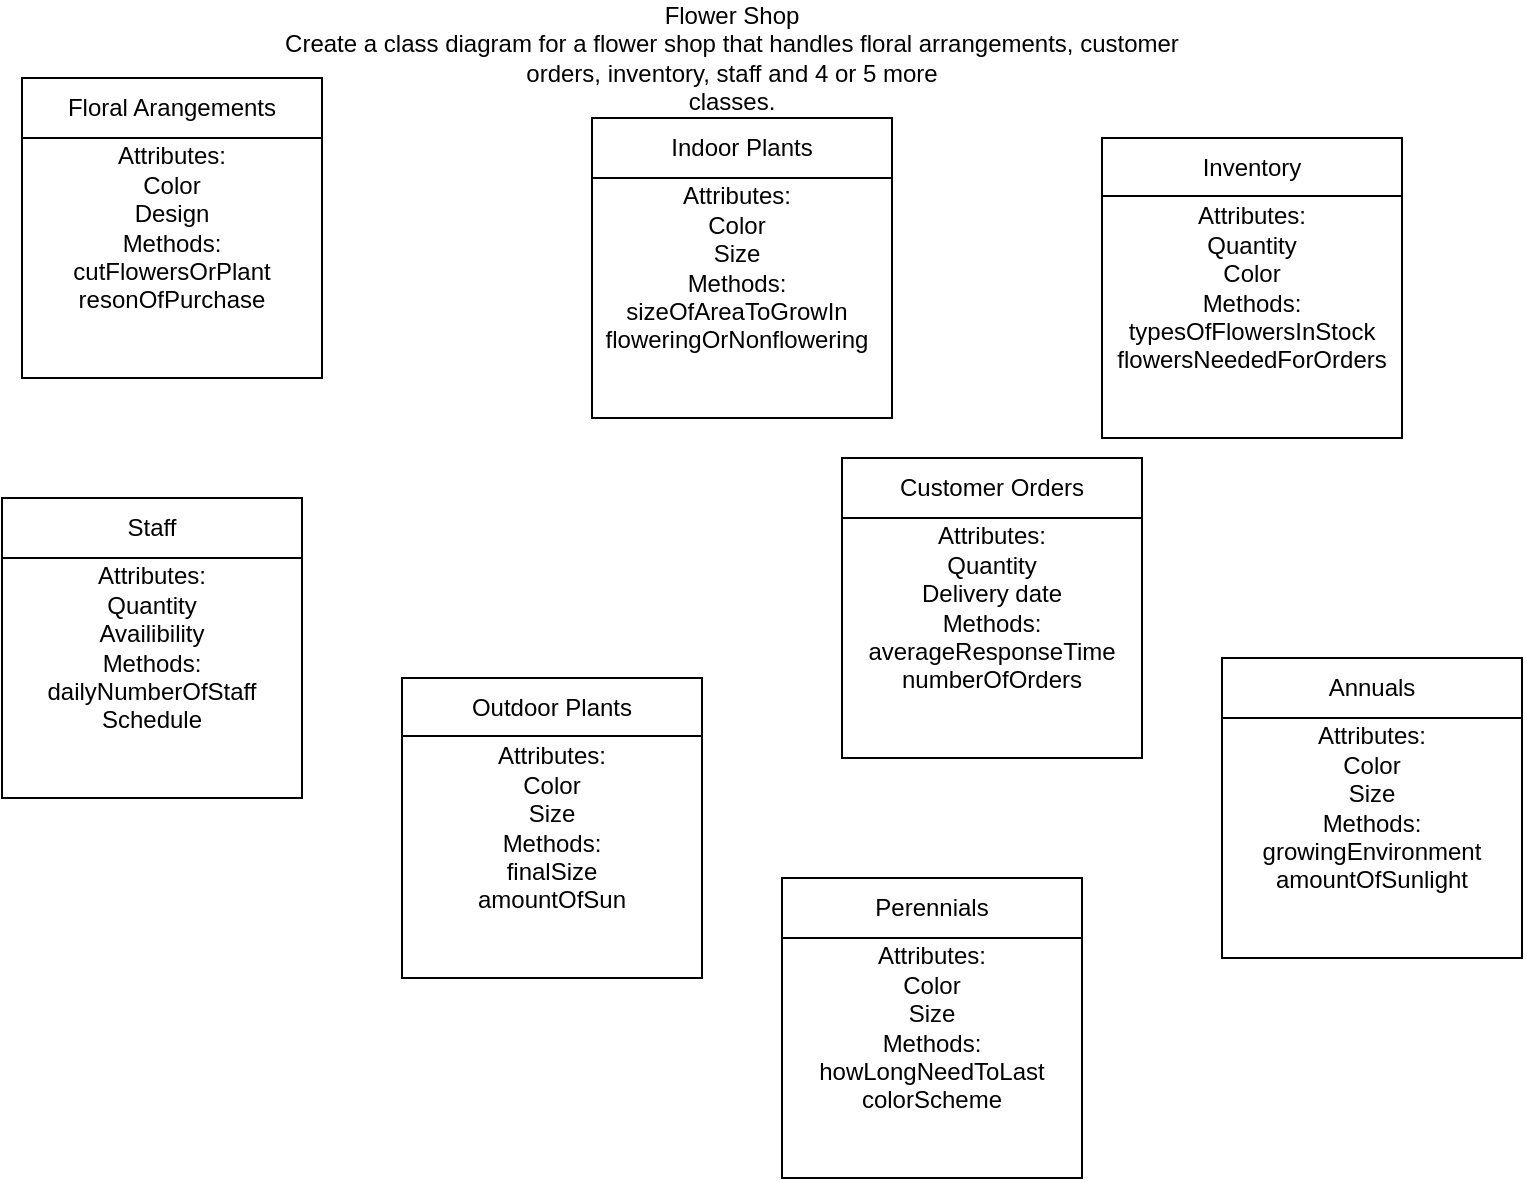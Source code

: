 <mxfile version="24.7.6">
  <diagram name="Page-1" id="hjRgQwKiIgRbGK81_BRR">
    <mxGraphModel dx="2085" dy="727" grid="1" gridSize="10" guides="1" tooltips="1" connect="1" arrows="1" fold="1" page="1" pageScale="1" pageWidth="850" pageHeight="1100" math="0" shadow="0">
      <root>
        <mxCell id="0" />
        <mxCell id="1" parent="0" />
        <mxCell id="7PU2nVzOQJ5yzUcttu9B-1" value="Flower Shop&lt;br/&gt;Create a class diagram for a flower shop that handles floral arrangements, customer orders, inventory, staff and 4 or 5 more&lt;br/&gt;classes." style="text;html=1;align=center;verticalAlign=middle;whiteSpace=wrap;rounded=0;" vertex="1" parent="1">
          <mxGeometry x="110" y="20" width="470" height="40" as="geometry" />
        </mxCell>
        <mxCell id="7PU2nVzOQJ5yzUcttu9B-4" value="" style="whiteSpace=wrap;html=1;aspect=fixed;" vertex="1" parent="1">
          <mxGeometry x="-10" y="50" width="150" height="150" as="geometry" />
        </mxCell>
        <mxCell id="7PU2nVzOQJ5yzUcttu9B-5" value="Floral Arangements" style="text;html=1;align=center;verticalAlign=middle;whiteSpace=wrap;rounded=0;" vertex="1" parent="1">
          <mxGeometry x="-10" y="50" width="150" height="30" as="geometry" />
        </mxCell>
        <mxCell id="7PU2nVzOQJ5yzUcttu9B-19" value="" style="whiteSpace=wrap;html=1;aspect=fixed;" vertex="1" parent="1">
          <mxGeometry x="400" y="240" width="150" height="150" as="geometry" />
        </mxCell>
        <mxCell id="7PU2nVzOQJ5yzUcttu9B-20" value="Customer Orders" style="text;html=1;align=center;verticalAlign=middle;whiteSpace=wrap;rounded=0;" vertex="1" parent="1">
          <mxGeometry x="400" y="240" width="150" height="30" as="geometry" />
        </mxCell>
        <mxCell id="7PU2nVzOQJ5yzUcttu9B-21" value="" style="whiteSpace=wrap;html=1;aspect=fixed;" vertex="1" parent="1">
          <mxGeometry x="530" y="80" width="150" height="150" as="geometry" />
        </mxCell>
        <mxCell id="7PU2nVzOQJ5yzUcttu9B-22" value="Inventory" style="text;html=1;align=center;verticalAlign=middle;whiteSpace=wrap;rounded=0;" vertex="1" parent="1">
          <mxGeometry x="530" y="80" width="150" height="30" as="geometry" />
        </mxCell>
        <mxCell id="7PU2nVzOQJ5yzUcttu9B-23" value="" style="whiteSpace=wrap;html=1;aspect=fixed;" vertex="1" parent="1">
          <mxGeometry x="-20" y="260" width="150" height="150" as="geometry" />
        </mxCell>
        <mxCell id="7PU2nVzOQJ5yzUcttu9B-24" value="Staff" style="text;html=1;align=center;verticalAlign=middle;whiteSpace=wrap;rounded=0;" vertex="1" parent="1">
          <mxGeometry x="-20" y="260" width="150" height="30" as="geometry" />
        </mxCell>
        <mxCell id="7PU2nVzOQJ5yzUcttu9B-25" value="" style="whiteSpace=wrap;html=1;aspect=fixed;" vertex="1" parent="1">
          <mxGeometry x="370" y="450" width="150" height="150" as="geometry" />
        </mxCell>
        <mxCell id="7PU2nVzOQJ5yzUcttu9B-26" value="Perennials" style="text;html=1;align=center;verticalAlign=middle;whiteSpace=wrap;rounded=0;" vertex="1" parent="1">
          <mxGeometry x="370" y="450" width="150" height="30" as="geometry" />
        </mxCell>
        <mxCell id="7PU2nVzOQJ5yzUcttu9B-27" value="" style="whiteSpace=wrap;html=1;aspect=fixed;" vertex="1" parent="1">
          <mxGeometry x="590" y="340" width="150" height="150" as="geometry" />
        </mxCell>
        <mxCell id="7PU2nVzOQJ5yzUcttu9B-28" value="Annuals" style="text;html=1;align=center;verticalAlign=middle;whiteSpace=wrap;rounded=0;" vertex="1" parent="1">
          <mxGeometry x="590" y="340" width="150" height="30" as="geometry" />
        </mxCell>
        <mxCell id="7PU2nVzOQJ5yzUcttu9B-31" value="" style="whiteSpace=wrap;html=1;aspect=fixed;" vertex="1" parent="1">
          <mxGeometry x="275" y="70" width="150" height="150" as="geometry" />
        </mxCell>
        <mxCell id="7PU2nVzOQJ5yzUcttu9B-32" value="Indoor Plants" style="text;html=1;align=center;verticalAlign=middle;whiteSpace=wrap;rounded=0;" vertex="1" parent="1">
          <mxGeometry x="275" y="70" width="150" height="30" as="geometry" />
        </mxCell>
        <mxCell id="7PU2nVzOQJ5yzUcttu9B-33" value="" style="whiteSpace=wrap;html=1;aspect=fixed;" vertex="1" parent="1">
          <mxGeometry x="180" y="350" width="150" height="150" as="geometry" />
        </mxCell>
        <mxCell id="7PU2nVzOQJ5yzUcttu9B-34" value="Outdoor Plants" style="text;html=1;align=center;verticalAlign=middle;whiteSpace=wrap;rounded=0;" vertex="1" parent="1">
          <mxGeometry x="180" y="350" width="150" height="30" as="geometry" />
        </mxCell>
        <mxCell id="7PU2nVzOQJ5yzUcttu9B-35" value="" style="endArrow=none;html=1;rounded=0;exitX=0;exitY=1;exitDx=0;exitDy=0;entryX=1;entryY=1;entryDx=0;entryDy=0;" edge="1" parent="1" source="7PU2nVzOQJ5yzUcttu9B-5" target="7PU2nVzOQJ5yzUcttu9B-5">
          <mxGeometry width="50" height="50" relative="1" as="geometry">
            <mxPoint x="250" y="320" as="sourcePoint" />
            <mxPoint x="300" y="270" as="targetPoint" />
          </mxGeometry>
        </mxCell>
        <mxCell id="7PU2nVzOQJ5yzUcttu9B-36" value="" style="endArrow=none;html=1;rounded=0;exitX=0;exitY=1;exitDx=0;exitDy=0;entryX=1;entryY=1;entryDx=0;entryDy=0;" edge="1" parent="1">
          <mxGeometry width="50" height="50" relative="1" as="geometry">
            <mxPoint x="400" y="270" as="sourcePoint" />
            <mxPoint x="550" y="270" as="targetPoint" />
          </mxGeometry>
        </mxCell>
        <mxCell id="7PU2nVzOQJ5yzUcttu9B-37" value="" style="endArrow=none;html=1;rounded=0;exitX=0;exitY=1;exitDx=0;exitDy=0;entryX=1;entryY=1;entryDx=0;entryDy=0;" edge="1" parent="1">
          <mxGeometry width="50" height="50" relative="1" as="geometry">
            <mxPoint x="530" y="109" as="sourcePoint" />
            <mxPoint x="680" y="109" as="targetPoint" />
          </mxGeometry>
        </mxCell>
        <mxCell id="7PU2nVzOQJ5yzUcttu9B-38" value="" style="endArrow=none;html=1;rounded=0;exitX=0;exitY=1;exitDx=0;exitDy=0;entryX=1;entryY=1;entryDx=0;entryDy=0;" edge="1" parent="1">
          <mxGeometry width="50" height="50" relative="1" as="geometry">
            <mxPoint x="-20" y="290" as="sourcePoint" />
            <mxPoint x="130" y="290" as="targetPoint" />
          </mxGeometry>
        </mxCell>
        <mxCell id="7PU2nVzOQJ5yzUcttu9B-39" value="" style="endArrow=none;html=1;rounded=0;exitX=0;exitY=1;exitDx=0;exitDy=0;entryX=1;entryY=1;entryDx=0;entryDy=0;" edge="1" parent="1">
          <mxGeometry width="50" height="50" relative="1" as="geometry">
            <mxPoint x="370" y="480" as="sourcePoint" />
            <mxPoint x="520" y="480" as="targetPoint" />
          </mxGeometry>
        </mxCell>
        <mxCell id="7PU2nVzOQJ5yzUcttu9B-40" value="" style="endArrow=none;html=1;rounded=0;exitX=0;exitY=1;exitDx=0;exitDy=0;entryX=1;entryY=1;entryDx=0;entryDy=0;" edge="1" parent="1">
          <mxGeometry width="50" height="50" relative="1" as="geometry">
            <mxPoint x="590" y="370" as="sourcePoint" />
            <mxPoint x="740" y="370" as="targetPoint" />
          </mxGeometry>
        </mxCell>
        <mxCell id="7PU2nVzOQJ5yzUcttu9B-41" value="" style="endArrow=none;html=1;rounded=0;exitX=0;exitY=1;exitDx=0;exitDy=0;entryX=1;entryY=1;entryDx=0;entryDy=0;" edge="1" parent="1">
          <mxGeometry width="50" height="50" relative="1" as="geometry">
            <mxPoint x="275" y="100" as="sourcePoint" />
            <mxPoint x="425" y="100" as="targetPoint" />
          </mxGeometry>
        </mxCell>
        <mxCell id="7PU2nVzOQJ5yzUcttu9B-42" value="" style="endArrow=none;html=1;rounded=0;exitX=0;exitY=1;exitDx=0;exitDy=0;entryX=1;entryY=1;entryDx=0;entryDy=0;" edge="1" parent="1">
          <mxGeometry width="50" height="50" relative="1" as="geometry">
            <mxPoint x="180" y="379" as="sourcePoint" />
            <mxPoint x="330" y="379" as="targetPoint" />
          </mxGeometry>
        </mxCell>
        <mxCell id="7PU2nVzOQJ5yzUcttu9B-43" value="Attributes:&lt;div&gt;Color&lt;/div&gt;&lt;div&gt;Design&lt;/div&gt;&lt;div&gt;Methods:&lt;/div&gt;&lt;div&gt;cutFlowersOrPlant&lt;/div&gt;&lt;div&gt;resonOfPurchase&lt;/div&gt;" style="text;html=1;align=center;verticalAlign=middle;whiteSpace=wrap;rounded=0;" vertex="1" parent="1">
          <mxGeometry x="-10" y="80" width="150" height="90" as="geometry" />
        </mxCell>
        <mxCell id="7PU2nVzOQJ5yzUcttu9B-44" value="Attributes:&lt;div&gt;Color&lt;/div&gt;&lt;div&gt;Size&lt;/div&gt;&lt;div&gt;Methods:&lt;/div&gt;&lt;div&gt;finalSize&lt;/div&gt;&lt;div&gt;amountOfSun&lt;/div&gt;" style="text;html=1;align=center;verticalAlign=middle;whiteSpace=wrap;rounded=0;" vertex="1" parent="1">
          <mxGeometry x="180" y="380" width="150" height="90" as="geometry" />
        </mxCell>
        <mxCell id="7PU2nVzOQJ5yzUcttu9B-45" value="Attributes:&lt;div&gt;Color&lt;/div&gt;&lt;div&gt;Size&lt;/div&gt;&lt;div&gt;Methods:&lt;/div&gt;&lt;div&gt;sizeOfAreaToGrowIn&lt;/div&gt;&lt;div&gt;floweringOrNonflowering&lt;/div&gt;" style="text;html=1;align=center;verticalAlign=middle;whiteSpace=wrap;rounded=0;" vertex="1" parent="1">
          <mxGeometry x="275" y="100" width="145" height="90" as="geometry" />
        </mxCell>
        <mxCell id="7PU2nVzOQJ5yzUcttu9B-46" value="Attributes:&lt;div&gt;Color&lt;/div&gt;&lt;div&gt;Size&lt;/div&gt;&lt;div&gt;Methods:&lt;/div&gt;&lt;div&gt;growingEnvironment&lt;/div&gt;&lt;div&gt;amountOfSunlight&lt;/div&gt;" style="text;html=1;align=center;verticalAlign=middle;whiteSpace=wrap;rounded=0;" vertex="1" parent="1">
          <mxGeometry x="590" y="370" width="150" height="90" as="geometry" />
        </mxCell>
        <mxCell id="7PU2nVzOQJ5yzUcttu9B-47" value="Attributes:&lt;div&gt;Color&lt;/div&gt;&lt;div&gt;Size&lt;/div&gt;&lt;div&gt;Methods:&lt;/div&gt;&lt;div&gt;howLongNeedToLast&lt;/div&gt;&lt;div&gt;colorScheme&lt;/div&gt;" style="text;html=1;align=center;verticalAlign=middle;whiteSpace=wrap;rounded=0;" vertex="1" parent="1">
          <mxGeometry x="370" y="480" width="150" height="90" as="geometry" />
        </mxCell>
        <mxCell id="7PU2nVzOQJ5yzUcttu9B-48" value="Attributes:&lt;div&gt;Quantity&lt;/div&gt;&lt;div&gt;Availibility&lt;/div&gt;&lt;div&gt;Methods:&lt;/div&gt;&lt;div&gt;dailyNumberOfStaff&lt;/div&gt;&lt;div&gt;Schedule&lt;/div&gt;" style="text;html=1;align=center;verticalAlign=middle;whiteSpace=wrap;rounded=0;" vertex="1" parent="1">
          <mxGeometry x="-20" y="290" width="150" height="90" as="geometry" />
        </mxCell>
        <mxCell id="7PU2nVzOQJ5yzUcttu9B-49" value="Attributes:&lt;div&gt;Quantity&lt;/div&gt;&lt;div&gt;Color&lt;/div&gt;&lt;div&gt;Methods:&lt;/div&gt;&lt;div&gt;typesOfFlowersInStock&lt;/div&gt;&lt;div&gt;flowersNeededForOrders&lt;/div&gt;" style="text;html=1;align=center;verticalAlign=middle;whiteSpace=wrap;rounded=0;" vertex="1" parent="1">
          <mxGeometry x="530" y="110" width="150" height="90" as="geometry" />
        </mxCell>
        <mxCell id="7PU2nVzOQJ5yzUcttu9B-50" value="Attributes:&lt;div&gt;Quantity&lt;/div&gt;&lt;div&gt;Delivery date&lt;/div&gt;&lt;div&gt;Methods:&lt;/div&gt;&lt;div&gt;averageResponseTime&lt;/div&gt;&lt;div&gt;numberOfOrders&lt;/div&gt;" style="text;html=1;align=center;verticalAlign=middle;whiteSpace=wrap;rounded=0;" vertex="1" parent="1">
          <mxGeometry x="400" y="270" width="150" height="90" as="geometry" />
        </mxCell>
      </root>
    </mxGraphModel>
  </diagram>
</mxfile>

